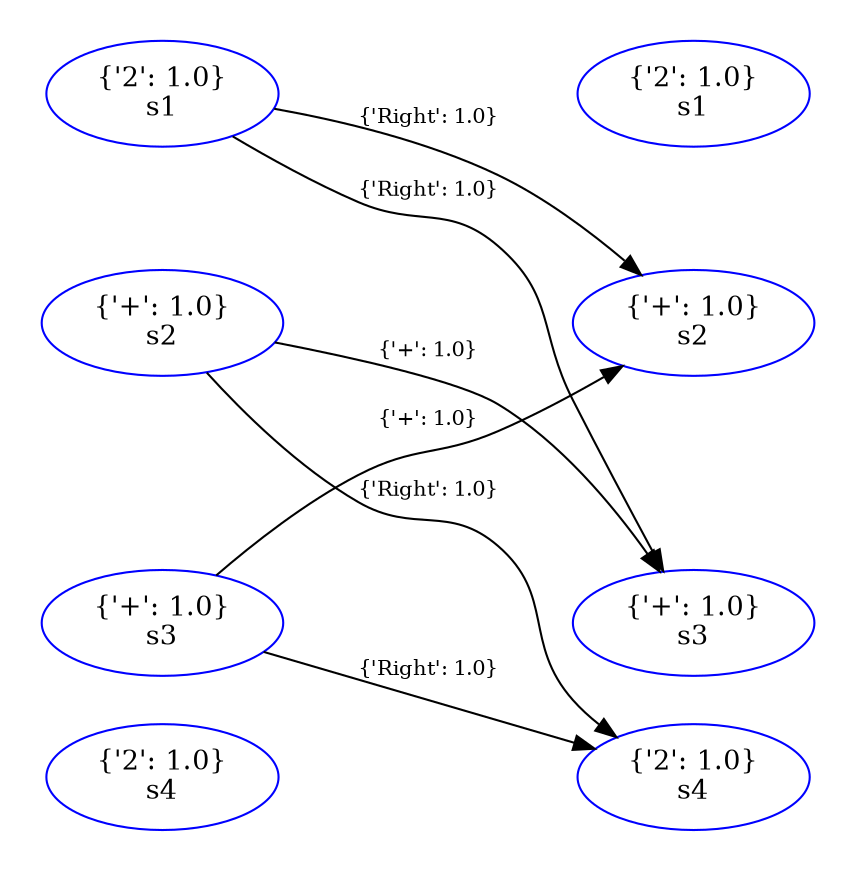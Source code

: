 digraph lg {
	rankdir=LR; ranksep=1.0;
	edge[fontsize=10,weight=1]; node[fontsize=13]; graph[ordering=out];

	/*  NODES (PRIMITIVES) */
	subgraph cluster0{
		rank=1; color=white;
		Ls1 [label="{'2': 1.0}\ns1", color = blue];
		Rs1 [label="{'2': 1.0}\ns1", color = blue];
		Ls1 -> Rs1 [style=invis, weight=1000]}

	subgraph cluster1{
		rank=2; color=white;
		Ls2 [label="{'+': 1.0}\ns2", color = blue];
		Rs2 [label="{'+': 1.0}\ns2", color = blue];
		Ls2 -> Rs2 [style=invis, weight=1000]}

	subgraph cluster2{
		rank=3; color=white;
		Ls3 [label="{'+': 1.0}\ns3", color = blue];
		Rs3 [label="{'+': 1.0}\ns3", color = blue];
		Ls3 -> Rs3 [style=invis, weight=1000]}

	subgraph cluster3{
		rank=4; color=white;
		Ls4 [label="{'2': 1.0}\ns4", color = blue];
		Rs4 [label="{'2': 1.0}\ns4", color = blue];
		Ls4 -> Rs4 [style=invis, weight=1000]}

	/*  EDGES (PRIMITIVE RELATIONSHIPS) */
	Ls1 -> Rs2 [label="{'Right': 1.0}"];
	Ls1 -> Rs3 [label="{'Right': 1.0}"];
	Ls2 -> Rs3 [label="{'+': 1.0}"];
	Ls2 -> Rs4 [label="{'Right': 1.0}"];
	Ls3 -> Rs2 [label="{'+': 1.0}"];
	Ls3 -> Rs4 [label="{'Right': 1.0}"];
}
